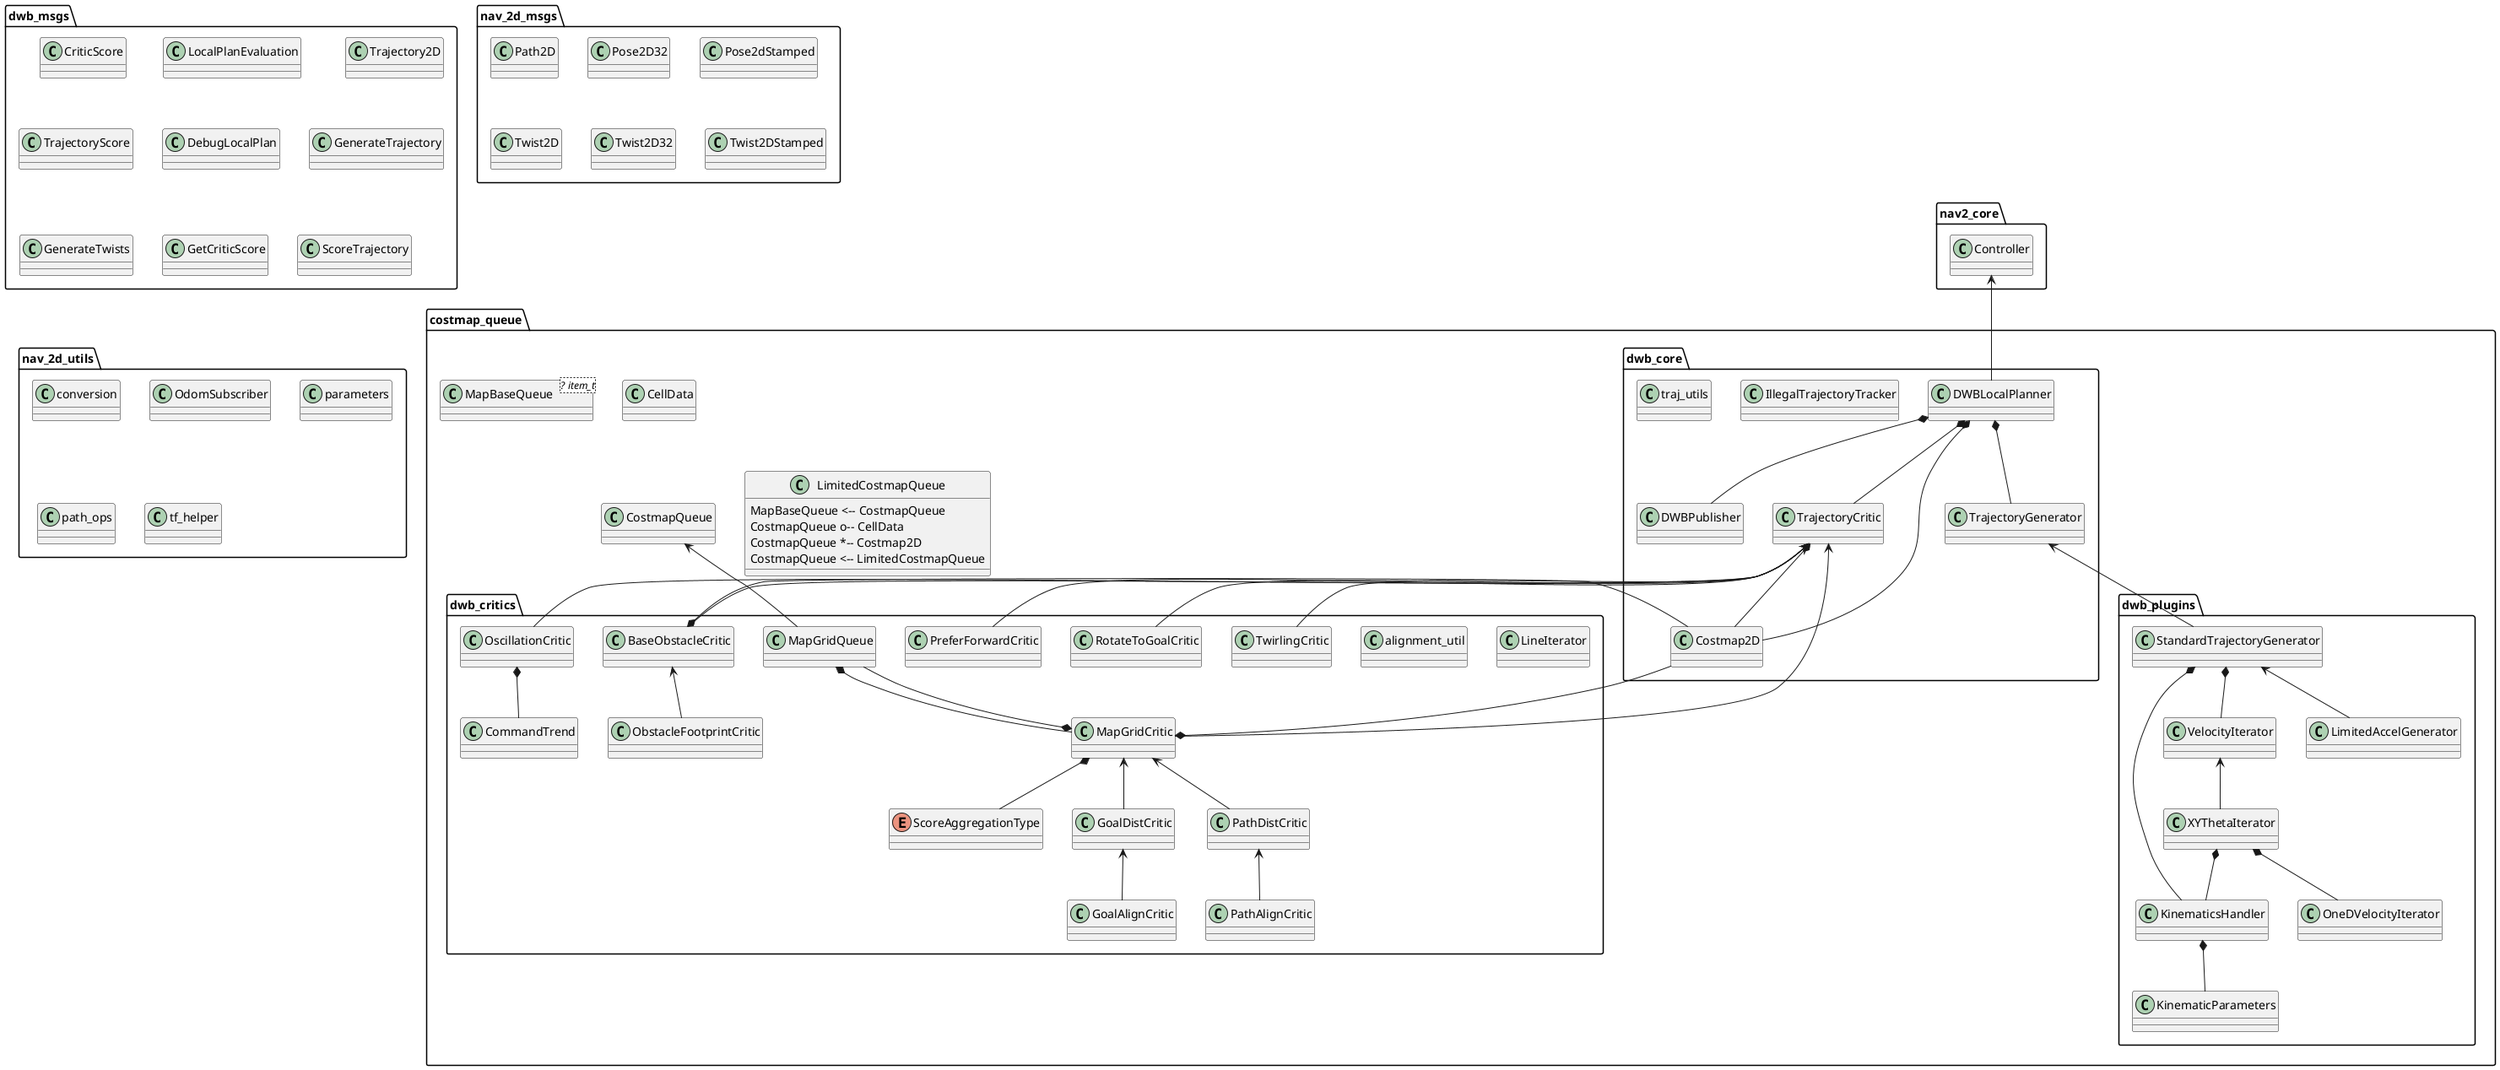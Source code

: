 @startuml
'https://plantuml.com/class-diagram
namespace nav2_core{
class Controller
}

namespace dwb_msgs{
class CriticScore
class LocalPlanEvaluation
class Trajectory2D
class TrajectoryScore

class DebugLocalPlan
class GenerateTrajectory
class GenerateTwists
class GetCriticScore
class ScoreTrajectory
}

namespace nav_2d_msgs{
class Path2D
class Pose2D32
class Pose2dStamped
class Twist2D
class Twist2D32
class Twist2DStamped
}

namespace nav_2d_utils{
class conversion
class OdomSubscriber
class parameters
class path_ops
class tf_helper
}


namespace costmap_queue{

class MapBaseQueue<? item_t>

class CellData

class CostmapQueue

class LimitedCostmapQueue{


MapBaseQueue <-- CostmapQueue
CostmapQueue o-- CellData
CostmapQueue *-- Costmap2D
CostmapQueue <-- LimitedCostmapQueue
}


namespace dwb_plugins{
class KinematicParameters

class KinematicsHandler

class OneDVelocityIterator

class VelocityIterator

class XYThetaIterator

class StandardTrajectoryGenerator
class LimitedAccelGenerator

KinematicsHandler *-- KinematicParameters
VelocityIterator <-- XYThetaIterator
XYThetaIterator *-- KinematicsHandler
XYThetaIterator *-- OneDVelocityIterator
StandardTrajectoryGenerator *-- KinematicsHandler
StandardTrajectoryGenerator *-- VelocityIterator
StandardTrajectoryGenerator <-- LimitedAccelGenerator
}




namespace dwb_core{
class DWBLocalPlanner
class IllegalTrajectoryTracker
class DWBPublisher

class TrajectoryCritic
class TrajectoryGenerator
class traj_utils
TrajectoryCritic *-- Costmap2D
DWBLocalPlanner *-- Costmap2D
DWBLocalPlanner *-- DWBPublisher
DWBLocalPlanner *-- TrajectoryCritic
DWBLocalPlanner *-- TrajectoryGenerator
}

namespace dwb_critics{
class LineIterator
class alignment_util

class TwirlingCritic

class RotateToGoalCritic

class PreferForwardCritic


class BaseObstacleCritic


class ObstacleFootprintCritic


class MapGridQueue
enum ScoreAggregationType
class MapGridCritic


class GoalDistCritic
class GoalAlignCritic

class PathDistCritic
class PathAlignCritic

class CommandTrend

class OscillationCritic

OscillationCritic *-- CommandTrend
BaseObstacleCritic <-- ObstacleFootprintCritic
BaseObstacleCritic *-- Costmap2D
MapGridCritic *-- Costmap2D
MapGridCritic *-- ScoreAggregationType
MapGridCritic *-- MapGridQueue
MapGridQueue *-- MapGridCritic
MapGridCritic <-- GoalDistCritic
GoalDistCritic <-- GoalAlignCritic
MapGridCritic <-- PathDistCritic
PathDistCritic <-- PathAlignCritic
}


dwb_core.TrajectoryCritic <-- dwb_critics.OscillationCritic
costmap_queue.CostmapQueue <-- dwb_critics.MapGridQueue
dwb_core.TrajectoryCritic <-- dwb_critics.MapGridCritic
dwb_core.TrajectoryCritic <-- dwb_critics.PreferForwardCritic
dwb_core.TrajectoryCritic <-- dwb_critics.RotateToGoalCritic
dwb_core.TrajectoryCritic <-- dwb_critics.TwirlingCritic
dwb_core.TrajectoryCritic <-- dwb_critics.BaseObstacleCritic

dwb_core.TrajectoryGenerator <-- dwb_plugins.StandardTrajectoryGenerator
nav2_core.Controller <-- dwb_core.DWBLocalPlanner




@enduml